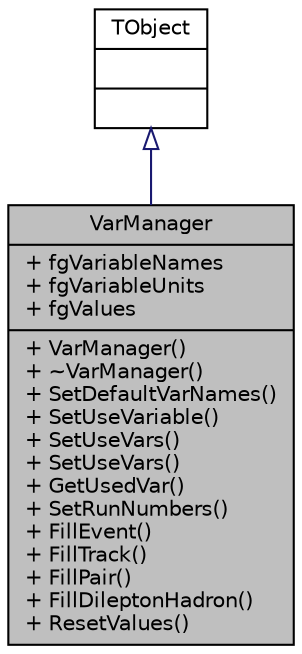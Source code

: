 digraph "VarManager"
{
 // INTERACTIVE_SVG=YES
  bgcolor="transparent";
  edge [fontname="Helvetica",fontsize="10",labelfontname="Helvetica",labelfontsize="10"];
  node [fontname="Helvetica",fontsize="10",shape=record];
  Node0 [label="{VarManager\n|+ fgVariableNames\l+ fgVariableUnits\l+ fgValues\l|+ VarManager()\l+ ~VarManager()\l+ SetDefaultVarNames()\l+ SetUseVariable()\l+ SetUseVars()\l+ SetUseVars()\l+ GetUsedVar()\l+ SetRunNumbers()\l+ FillEvent()\l+ FillTrack()\l+ FillPair()\l+ FillDileptonHadron()\l+ ResetValues()\l}",height=0.2,width=0.4,color="black", fillcolor="grey75", style="filled", fontcolor="black"];
  Node1 -> Node0 [dir="back",color="midnightblue",fontsize="10",style="solid",arrowtail="onormal",fontname="Helvetica"];
  Node1 [label="{TObject\n||}",height=0.2,width=0.4,color="black",URL="$d5/d0f/classTObject.html"];
}
